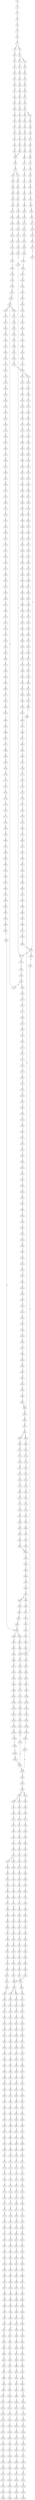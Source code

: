 strict digraph  {
	S0 -> S1 [ label = C ];
	S1 -> S2 [ label = T ];
	S2 -> S3 [ label = T ];
	S3 -> S4 [ label = C ];
	S4 -> S5 [ label = A ];
	S5 -> S6 [ label = A ];
	S6 -> S7 [ label = C ];
	S7 -> S8 [ label = C ];
	S7 -> S9 [ label = T ];
	S8 -> S10 [ label = G ];
	S9 -> S11 [ label = G ];
	S10 -> S12 [ label = G ];
	S11 -> S13 [ label = G ];
	S11 -> S14 [ label = C ];
	S12 -> S15 [ label = C ];
	S13 -> S16 [ label = C ];
	S14 -> S17 [ label = C ];
	S15 -> S18 [ label = C ];
	S16 -> S19 [ label = C ];
	S17 -> S20 [ label = C ];
	S18 -> S21 [ label = C ];
	S19 -> S22 [ label = C ];
	S20 -> S23 [ label = T ];
	S21 -> S24 [ label = A ];
	S22 -> S25 [ label = A ];
	S23 -> S26 [ label = A ];
	S24 -> S27 [ label = G ];
	S25 -> S28 [ label = G ];
	S26 -> S29 [ label = G ];
	S27 -> S30 [ label = T ];
	S28 -> S31 [ label = G ];
	S29 -> S32 [ label = G ];
	S30 -> S33 [ label = T ];
	S31 -> S34 [ label = T ];
	S32 -> S35 [ label = T ];
	S33 -> S36 [ label = G ];
	S34 -> S37 [ label = G ];
	S35 -> S38 [ label = G ];
	S36 -> S39 [ label = T ];
	S37 -> S40 [ label = C ];
	S37 -> S41 [ label = G ];
	S38 -> S42 [ label = T ];
	S39 -> S43 [ label = G ];
	S40 -> S44 [ label = G ];
	S41 -> S45 [ label = G ];
	S42 -> S46 [ label = G ];
	S43 -> S47 [ label = C ];
	S44 -> S48 [ label = C ];
	S45 -> S49 [ label = C ];
	S46 -> S50 [ label = C ];
	S47 -> S51 [ label = G ];
	S48 -> S52 [ label = G ];
	S49 -> S53 [ label = T ];
	S50 -> S54 [ label = G ];
	S51 -> S55 [ label = T ];
	S52 -> S56 [ label = T ];
	S53 -> S57 [ label = T ];
	S54 -> S58 [ label = T ];
	S55 -> S59 [ label = C ];
	S56 -> S60 [ label = C ];
	S57 -> S61 [ label = C ];
	S58 -> S62 [ label = C ];
	S59 -> S63 [ label = G ];
	S60 -> S64 [ label = G ];
	S61 -> S65 [ label = G ];
	S62 -> S66 [ label = G ];
	S63 -> S67 [ label = A ];
	S64 -> S68 [ label = T ];
	S65 -> S69 [ label = A ];
	S66 -> S67 [ label = A ];
	S67 -> S70 [ label = A ];
	S68 -> S71 [ label = G ];
	S69 -> S72 [ label = A ];
	S70 -> S73 [ label = C ];
	S71 -> S74 [ label = C ];
	S72 -> S75 [ label = C ];
	S73 -> S76 [ label = C ];
	S73 -> S77 [ label = A ];
	S74 -> S78 [ label = A ];
	S75 -> S79 [ label = A ];
	S76 -> S80 [ label = T ];
	S77 -> S81 [ label = C ];
	S78 -> S82 [ label = T ];
	S79 -> S83 [ label = C ];
	S80 -> S84 [ label = T ];
	S81 -> S85 [ label = C ];
	S82 -> S86 [ label = C ];
	S83 -> S87 [ label = G ];
	S84 -> S88 [ label = C ];
	S85 -> S89 [ label = C ];
	S86 -> S90 [ label = C ];
	S87 -> S91 [ label = C ];
	S88 -> S92 [ label = G ];
	S89 -> S93 [ label = G ];
	S90 -> S94 [ label = G ];
	S91 -> S95 [ label = G ];
	S92 -> S96 [ label = T ];
	S93 -> S97 [ label = T ];
	S94 -> S98 [ label = C ];
	S95 -> S99 [ label = C ];
	S96 -> S100 [ label = A ];
	S97 -> S101 [ label = A ];
	S98 -> S102 [ label = A ];
	S99 -> S103 [ label = A ];
	S100 -> S104 [ label = C ];
	S101 -> S105 [ label = C ];
	S102 -> S106 [ label = C ];
	S103 -> S107 [ label = C ];
	S104 -> S108 [ label = T ];
	S105 -> S109 [ label = G ];
	S106 -> S110 [ label = G ];
	S107 -> S111 [ label = G ];
	S108 -> S112 [ label = T ];
	S109 -> S113 [ label = T ];
	S110 -> S114 [ label = T ];
	S111 -> S115 [ label = T ];
	S112 -> S116 [ label = C ];
	S113 -> S117 [ label = C ];
	S114 -> S118 [ label = C ];
	S115 -> S119 [ label = C ];
	S116 -> S120 [ label = A ];
	S117 -> S121 [ label = C ];
	S118 -> S122 [ label = G ];
	S119 -> S123 [ label = C ];
	S120 -> S124 [ label = A ];
	S121 -> S125 [ label = A ];
	S122 -> S126 [ label = A ];
	S123 -> S127 [ label = A ];
	S124 -> S128 [ label = G ];
	S125 -> S129 [ label = G ];
	S126 -> S130 [ label = G ];
	S127 -> S131 [ label = G ];
	S128 -> S132 [ label = C ];
	S129 -> S133 [ label = C ];
	S130 -> S134 [ label = C ];
	S131 -> S135 [ label = C ];
	S132 -> S136 [ label = G ];
	S133 -> S137 [ label = G ];
	S134 -> S138 [ label = G ];
	S135 -> S139 [ label = T ];
	S135 -> S137 [ label = G ];
	S136 -> S140 [ label = A ];
	S137 -> S141 [ label = A ];
	S138 -> S142 [ label = A ];
	S139 -> S143 [ label = T ];
	S140 -> S144 [ label = G ];
	S141 -> S145 [ label = G ];
	S142 -> S146 [ label = G ];
	S143 -> S147 [ label = C ];
	S144 -> S148 [ label = T ];
	S145 -> S149 [ label = T ];
	S146 -> S150 [ label = T ];
	S147 -> S151 [ label = A ];
	S148 -> S152 [ label = C ];
	S149 -> S153 [ label = C ];
	S150 -> S154 [ label = C ];
	S151 -> S155 [ label = C ];
	S152 -> S156 [ label = C ];
	S153 -> S157 [ label = C ];
	S153 -> S158 [ label = T ];
	S154 -> S159 [ label = G ];
	S155 -> S160 [ label = G ];
	S156 -> S161 [ label = C ];
	S157 -> S161 [ label = C ];
	S158 -> S162 [ label = C ];
	S159 -> S163 [ label = A ];
	S160 -> S164 [ label = C ];
	S161 -> S165 [ label = T ];
	S161 -> S166 [ label = G ];
	S162 -> S167 [ label = G ];
	S163 -> S168 [ label = A ];
	S164 -> S169 [ label = C ];
	S165 -> S170 [ label = C ];
	S166 -> S171 [ label = C ];
	S167 -> S172 [ label = T ];
	S168 -> S173 [ label = C ];
	S169 -> S174 [ label = C ];
	S170 -> S175 [ label = C ];
	S171 -> S176 [ label = C ];
	S172 -> S177 [ label = C ];
	S173 -> S178 [ label = C ];
	S174 -> S179 [ label = T ];
	S175 -> S180 [ label = G ];
	S176 -> S181 [ label = T ];
	S177 -> S182 [ label = T ];
	S178 -> S183 [ label = T ];
	S179 -> S184 [ label = T ];
	S180 -> S185 [ label = G ];
	S181 -> S186 [ label = G ];
	S182 -> S187 [ label = G ];
	S183 -> S188 [ label = G ];
	S184 -> S189 [ label = C ];
	S185 -> S190 [ label = T ];
	S186 -> S191 [ label = T ];
	S187 -> S192 [ label = T ];
	S188 -> S193 [ label = T ];
	S189 -> S194 [ label = A ];
	S190 -> S195 [ label = C ];
	S191 -> S196 [ label = C ];
	S192 -> S197 [ label = T ];
	S193 -> S198 [ label = C ];
	S194 -> S199 [ label = T ];
	S195 -> S200 [ label = T ];
	S196 -> S201 [ label = G ];
	S197 -> S202 [ label = C ];
	S198 -> S203 [ label = G ];
	S199 -> S204 [ label = C ];
	S200 -> S205 [ label = G ];
	S201 -> S206 [ label = C ];
	S202 -> S207 [ label = C ];
	S203 -> S208 [ label = C ];
	S204 -> S209 [ label = C ];
	S205 -> S210 [ label = G ];
	S206 -> S211 [ label = G ];
	S207 -> S212 [ label = G ];
	S208 -> S213 [ label = G ];
	S209 -> S214 [ label = A ];
	S210 -> S215 [ label = A ];
	S211 -> S216 [ label = C ];
	S212 -> S217 [ label = T ];
	S213 -> S216 [ label = C ];
	S214 -> S218 [ label = G ];
	S215 -> S219 [ label = G ];
	S216 -> S220 [ label = G ];
	S216 -> S221 [ label = A ];
	S217 -> S222 [ label = G ];
	S218 -> S223 [ label = A ];
	S219 -> S224 [ label = G ];
	S220 -> S225 [ label = A ];
	S221 -> S226 [ label = A ];
	S222 -> S227 [ label = G ];
	S223 -> S228 [ label = A ];
	S224 -> S229 [ label = G ];
	S225 -> S230 [ label = G ];
	S226 -> S231 [ label = C ];
	S227 -> S232 [ label = C ];
	S228 -> S233 [ label = C ];
	S229 -> S234 [ label = T ];
	S230 -> S235 [ label = C ];
	S231 -> S236 [ label = C ];
	S232 -> S237 [ label = C ];
	S233 -> S238 [ label = C ];
	S234 -> S239 [ label = G ];
	S235 -> S240 [ label = A ];
	S236 -> S241 [ label = C ];
	S237 -> S242 [ label = C ];
	S238 -> S243 [ label = A ];
	S238 -> S244 [ label = G ];
	S239 -> S245 [ label = T ];
	S240 -> S246 [ label = G ];
	S241 -> S247 [ label = G ];
	S242 -> S248 [ label = G ];
	S243 -> S249 [ label = G ];
	S243 -> S250 [ label = C ];
	S244 -> S251 [ label = G ];
	S245 -> S252 [ label = T ];
	S246 -> S253 [ label = T ];
	S247 -> S254 [ label = T ];
	S248 -> S255 [ label = T ];
	S249 -> S256 [ label = A ];
	S250 -> S257 [ label = C ];
	S251 -> S258 [ label = A ];
	S252 -> S259 [ label = C ];
	S253 -> S260 [ label = G ];
	S254 -> S261 [ label = A ];
	S255 -> S262 [ label = C ];
	S256 -> S263 [ label = C ];
	S257 -> S264 [ label = A ];
	S258 -> S265 [ label = C ];
	S259 -> S266 [ label = C ];
	S260 -> S267 [ label = C ];
	S261 -> S268 [ label = C ];
	S262 -> S269 [ label = C ];
	S263 -> S270 [ label = T ];
	S264 -> S271 [ label = C ];
	S265 -> S272 [ label = G ];
	S266 -> S273 [ label = A ];
	S267 -> S274 [ label = A ];
	S268 -> S275 [ label = A ];
	S269 -> S276 [ label = A ];
	S270 -> S277 [ label = C ];
	S271 -> S278 [ label = C ];
	S272 -> S279 [ label = C ];
	S273 -> S280 [ label = G ];
	S274 -> S281 [ label = A ];
	S275 -> S282 [ label = G ];
	S276 -> S283 [ label = G ];
	S277 -> S284 [ label = C ];
	S278 -> S285 [ label = C ];
	S279 -> S286 [ label = C ];
	S280 -> S287 [ label = C ];
	S281 -> S288 [ label = C ];
	S282 -> S289 [ label = C ];
	S283 -> S290 [ label = T ];
	S284 -> S291 [ label = C ];
	S285 -> S292 [ label = C ];
	S286 -> S293 [ label = C ];
	S287 -> S294 [ label = A ];
	S288 -> S295 [ label = A ];
	S289 -> S296 [ label = A ];
	S290 -> S297 [ label = A ];
	S291 -> S298 [ label = A ];
	S292 -> S299 [ label = T ];
	S293 -> S300 [ label = A ];
	S294 -> S301 [ label = G ];
	S295 -> S302 [ label = G ];
	S296 -> S303 [ label = G ];
	S297 -> S304 [ label = G ];
	S298 -> S305 [ label = T ];
	S299 -> S306 [ label = T ];
	S300 -> S307 [ label = T ];
	S301 -> S308 [ label = A ];
	S302 -> S309 [ label = C ];
	S303 -> S310 [ label = G ];
	S304 -> S311 [ label = C ];
	S305 -> S312 [ label = C ];
	S306 -> S313 [ label = C ];
	S307 -> S314 [ label = C ];
	S308 -> S315 [ label = T ];
	S309 -> S316 [ label = T ];
	S310 -> S317 [ label = T ];
	S311 -> S318 [ label = T ];
	S312 -> S319 [ label = T ];
	S313 -> S320 [ label = C ];
	S313 -> S321 [ label = G ];
	S314 -> S322 [ label = G ];
	S315 -> S323 [ label = A ];
	S316 -> S324 [ label = A ];
	S317 -> S325 [ label = G ];
	S318 -> S326 [ label = C ];
	S319 -> S327 [ label = G ];
	S320 -> S328 [ label = T ];
	S321 -> S329 [ label = A ];
	S322 -> S330 [ label = T ];
	S323 -> S331 [ label = A ];
	S324 -> S332 [ label = C ];
	S325 -> S333 [ label = C ];
	S326 -> S334 [ label = C ];
	S327 -> S335 [ label = C ];
	S328 -> S336 [ label = G ];
	S329 -> S337 [ label = T ];
	S330 -> S338 [ label = C ];
	S331 -> S339 [ label = A ];
	S332 -> S340 [ label = G ];
	S333 -> S341 [ label = A ];
	S334 -> S342 [ label = A ];
	S335 -> S343 [ label = C ];
	S336 -> S344 [ label = T ];
	S337 -> S345 [ label = C ];
	S338 -> S346 [ label = C ];
	S339 -> S347 [ label = A ];
	S340 -> S348 [ label = A ];
	S341 -> S349 [ label = C ];
	S342 -> S350 [ label = C ];
	S343 -> S351 [ label = A ];
	S344 -> S352 [ label = C ];
	S345 -> S353 [ label = G ];
	S346 -> S354 [ label = T ];
	S347 -> S355 [ label = A ];
	S348 -> S356 [ label = G ];
	S349 -> S357 [ label = G ];
	S350 -> S358 [ label = C ];
	S351 -> S359 [ label = G ];
	S352 -> S360 [ label = C ];
	S353 -> S361 [ label = T ];
	S354 -> S362 [ label = C ];
	S355 -> S363 [ label = C ];
	S356 -> S364 [ label = A ];
	S357 -> S365 [ label = C ];
	S358 -> S366 [ label = G ];
	S359 -> S367 [ label = T ];
	S360 -> S368 [ label = T ];
	S361 -> S369 [ label = T ];
	S362 -> S370 [ label = T ];
	S363 -> S371 [ label = T ];
	S364 -> S372 [ label = A ];
	S365 -> S373 [ label = G ];
	S366 -> S374 [ label = G ];
	S367 -> S375 [ label = C ];
	S368 -> S376 [ label = T ];
	S369 -> S377 [ label = T ];
	S370 -> S378 [ label = T ];
	S371 -> S379 [ label = T ];
	S372 -> S380 [ label = C ];
	S373 -> S381 [ label = G ];
	S374 -> S382 [ label = A ];
	S375 -> S383 [ label = G ];
	S376 -> S384 [ label = G ];
	S377 -> S385 [ label = G ];
	S378 -> S386 [ label = C ];
	S379 -> S387 [ label = T ];
	S380 -> S388 [ label = T ];
	S381 -> S389 [ label = T ];
	S382 -> S390 [ label = C ];
	S383 -> S391 [ label = T ];
	S384 -> S392 [ label = T ];
	S385 -> S393 [ label = T ];
	S386 -> S394 [ label = T ];
	S387 -> S395 [ label = G ];
	S388 -> S396 [ label = G ];
	S389 -> S397 [ label = G ];
	S390 -> S398 [ label = G ];
	S391 -> S399 [ label = A ];
	S392 -> S400 [ label = A ];
	S393 -> S401 [ label = A ];
	S394 -> S402 [ label = C ];
	S395 -> S403 [ label = C ];
	S396 -> S404 [ label = G ];
	S397 -> S405 [ label = C ];
	S398 -> S406 [ label = T ];
	S399 -> S407 [ label = A ];
	S400 -> S408 [ label = G ];
	S401 -> S409 [ label = G ];
	S402 -> S410 [ label = G ];
	S403 -> S411 [ label = C ];
	S404 -> S412 [ label = C ];
	S405 -> S413 [ label = C ];
	S406 -> S414 [ label = C ];
	S407 -> S415 [ label = G ];
	S408 -> S416 [ label = G ];
	S409 -> S417 [ label = G ];
	S410 -> S418 [ label = G ];
	S411 -> S419 [ label = G ];
	S412 -> S420 [ label = G ];
	S413 -> S421 [ label = G ];
	S414 -> S422 [ label = G ];
	S415 -> S423 [ label = A ];
	S416 -> S424 [ label = A ];
	S417 -> S425 [ label = A ];
	S418 -> S426 [ label = A ];
	S419 -> S427 [ label = T ];
	S420 -> S428 [ label = C ];
	S421 -> S429 [ label = C ];
	S422 -> S430 [ label = T ];
	S423 -> S431 [ label = C ];
	S424 -> S432 [ label = G ];
	S425 -> S433 [ label = A ];
	S426 -> S434 [ label = G ];
	S427 -> S435 [ label = A ];
	S428 -> S436 [ label = A ];
	S429 -> S437 [ label = A ];
	S430 -> S438 [ label = G ];
	S431 -> S439 [ label = G ];
	S432 -> S440 [ label = A ];
	S433 -> S441 [ label = A ];
	S434 -> S442 [ label = A ];
	S435 -> S443 [ label = G ];
	S436 -> S444 [ label = G ];
	S437 -> S445 [ label = A ];
	S438 -> S446 [ label = A ];
	S439 -> S447 [ label = G ];
	S440 -> S448 [ label = G ];
	S441 -> S449 [ label = G ];
	S442 -> S450 [ label = G ];
	S443 -> S451 [ label = C ];
	S444 -> S452 [ label = C ];
	S445 -> S453 [ label = C ];
	S446 -> S454 [ label = C ];
	S447 -> S455 [ label = C ];
	S448 -> S456 [ label = G ];
	S449 -> S457 [ label = G ];
	S450 -> S458 [ label = G ];
	S451 -> S459 [ label = C ];
	S452 -> S460 [ label = G ];
	S453 -> S461 [ label = C ];
	S454 -> S462 [ label = C ];
	S455 -> S463 [ label = T ];
	S456 -> S464 [ label = T ];
	S457 -> S465 [ label = T ];
	S458 -> S466 [ label = T ];
	S459 -> S467 [ label = G ];
	S460 -> S468 [ label = G ];
	S461 -> S469 [ label = A ];
	S462 -> S470 [ label = G ];
	S463 -> S471 [ label = C ];
	S464 -> S472 [ label = C ];
	S465 -> S473 [ label = C ];
	S466 -> S474 [ label = C ];
	S467 -> S475 [ label = G ];
	S468 -> S476 [ label = G ];
	S469 -> S477 [ label = G ];
	S470 -> S478 [ label = G ];
	S471 -> S479 [ label = T ];
	S472 -> S480 [ label = C ];
	S473 -> S481 [ label = C ];
	S474 -> S480 [ label = C ];
	S475 -> S482 [ label = T ];
	S476 -> S483 [ label = T ];
	S477 -> S484 [ label = T ];
	S478 -> S485 [ label = T ];
	S479 -> S486 [ label = C ];
	S480 -> S487 [ label = C ];
	S481 -> S488 [ label = C ];
	S482 -> S489 [ label = G ];
	S483 -> S490 [ label = G ];
	S484 -> S491 [ label = C ];
	S485 -> S492 [ label = C ];
	S486 -> S493 [ label = G ];
	S487 -> S494 [ label = A ];
	S487 -> S495 [ label = G ];
	S488 -> S496 [ label = G ];
	S489 -> S497 [ label = A ];
	S490 -> S498 [ label = C ];
	S491 -> S499 [ label = G ];
	S492 -> S500 [ label = G ];
	S493 -> S501 [ label = A ];
	S494 -> S502 [ label = G ];
	S495 -> S503 [ label = G ];
	S496 -> S504 [ label = A ];
	S497 -> S505 [ label = C ];
	S498 -> S506 [ label = C ];
	S499 -> S507 [ label = C ];
	S500 -> S508 [ label = C ];
	S501 -> S509 [ label = A ];
	S502 -> S510 [ label = A ];
	S503 -> S511 [ label = A ];
	S504 -> S512 [ label = A ];
	S505 -> S513 [ label = G ];
	S506 -> S514 [ label = G ];
	S507 -> S515 [ label = G ];
	S508 -> S516 [ label = G ];
	S509 -> S517 [ label = G ];
	S510 -> S518 [ label = G ];
	S511 -> S519 [ label = G ];
	S512 -> S520 [ label = G ];
	S513 -> S521 [ label = T ];
	S514 -> S522 [ label = C ];
	S515 -> S523 [ label = C ];
	S516 -> S524 [ label = T ];
	S517 -> S525 [ label = T ];
	S518 -> S526 [ label = C ];
	S519 -> S527 [ label = G ];
	S520 -> S528 [ label = T ];
	S521 -> S529 [ label = G ];
	S522 -> S530 [ label = C ];
	S523 -> S531 [ label = A ];
	S524 -> S532 [ label = A ];
	S525 -> S533 [ label = C ];
	S526 -> S534 [ label = C ];
	S527 -> S535 [ label = C ];
	S528 -> S536 [ label = C ];
	S529 -> S537 [ label = G ];
	S530 -> S538 [ label = G ];
	S531 -> S539 [ label = G ];
	S532 -> S540 [ label = G ];
	S533 -> S541 [ label = G ];
	S534 -> S542 [ label = A ];
	S535 -> S543 [ label = G ];
	S536 -> S544 [ label = G ];
	S537 -> S545 [ label = G ];
	S538 -> S546 [ label = G ];
	S539 -> S547 [ label = C ];
	S540 -> S548 [ label = C ];
	S541 -> S549 [ label = C ];
	S542 -> S550 [ label = C ];
	S543 -> S551 [ label = T ];
	S544 -> S552 [ label = A ];
	S545 -> S553 [ label = T ];
	S546 -> S554 [ label = T ];
	S547 -> S555 [ label = C ];
	S548 -> S556 [ label = C ];
	S549 -> S557 [ label = G ];
	S550 -> S558 [ label = G ];
	S551 -> S559 [ label = G ];
	S552 -> S560 [ label = G ];
	S553 -> S561 [ label = A ];
	S554 -> S562 [ label = G ];
	S555 -> S563 [ label = G ];
	S556 -> S564 [ label = G ];
	S557 -> S565 [ label = G ];
	S558 -> S566 [ label = G ];
	S559 -> S567 [ label = G ];
	S560 -> S568 [ label = G ];
	S561 -> S569 [ label = C ];
	S562 -> S570 [ label = G ];
	S563 -> S571 [ label = G ];
	S564 -> S572 [ label = C ];
	S565 -> S573 [ label = C ];
	S566 -> S574 [ label = T ];
	S567 -> S575 [ label = T ];
	S568 -> S576 [ label = T ];
	S569 -> S577 [ label = T ];
	S570 -> S578 [ label = T ];
	S571 -> S579 [ label = T ];
	S572 -> S580 [ label = T ];
	S573 -> S581 [ label = T ];
	S574 -> S582 [ label = T ];
	S575 -> S583 [ label = A ];
	S576 -> S584 [ label = A ];
	S577 -> S585 [ label = A ];
	S578 -> S586 [ label = G ];
	S579 -> S587 [ label = G ];
	S580 -> S588 [ label = G ];
	S581 -> S589 [ label = A ];
	S582 -> S590 [ label = A ];
	S583 -> S591 [ label = T ];
	S584 -> S592 [ label = T ];
	S585 -> S593 [ label = T ];
	S586 -> S594 [ label = G ];
	S587 -> S595 [ label = G ];
	S588 -> S596 [ label = G ];
	S589 -> S597 [ label = T ];
	S590 -> S598 [ label = C ];
	S591 -> S599 [ label = G ];
	S592 -> S600 [ label = A ];
	S593 -> S601 [ label = T ];
	S594 -> S602 [ label = A ];
	S595 -> S603 [ label = A ];
	S596 -> S604 [ label = A ];
	S597 -> S605 [ label = A ];
	S598 -> S606 [ label = T ];
	S599 -> S607 [ label = A ];
	S600 -> S608 [ label = A ];
	S601 -> S609 [ label = G ];
	S602 -> S610 [ label = A ];
	S603 -> S611 [ label = A ];
	S604 -> S612 [ label = A ];
	S605 -> S613 [ label = G ];
	S606 -> S614 [ label = G ];
	S607 -> S615 [ label = G ];
	S608 -> S616 [ label = G ];
	S609 -> S617 [ label = G ];
	S610 -> S618 [ label = C ];
	S611 -> S619 [ label = G ];
	S612 -> S620 [ label = G ];
	S613 -> S621 [ label = T ];
	S614 -> S622 [ label = C ];
	S615 -> S623 [ label = C ];
	S616 -> S624 [ label = T ];
	S617 -> S625 [ label = A ];
	S618 -> S626 [ label = C ];
	S619 -> S627 [ label = A ];
	S620 -> S628 [ label = A ];
	S621 -> S629 [ label = A ];
	S622 -> S630 [ label = A ];
	S623 -> S631 [ label = G ];
	S624 -> S632 [ label = C ];
	S625 -> S633 [ label = A ];
	S626 -> S634 [ label = T ];
	S627 -> S635 [ label = A ];
	S628 -> S636 [ label = A ];
	S629 -> S637 [ label = G ];
	S630 -> S638 [ label = G ];
	S631 -> S639 [ label = G ];
	S632 -> S640 [ label = G ];
	S633 -> S641 [ label = C ];
	S634 -> S642 [ label = C ];
	S635 -> S643 [ label = C ];
	S636 -> S644 [ label = C ];
	S637 -> S645 [ label = C ];
	S638 -> S646 [ label = A ];
	S639 -> S647 [ label = T ];
	S640 -> S648 [ label = T ];
	S641 -> S649 [ label = G ];
	S642 -> S650 [ label = G ];
	S643 -> S651 [ label = G ];
	S644 -> S651 [ label = G ];
	S645 -> S652 [ label = C ];
	S646 -> S653 [ label = C ];
	S647 -> S654 [ label = C ];
	S648 -> S655 [ label = G ];
	S649 -> S656 [ label = G ];
	S650 -> S657 [ label = G ];
	S651 -> S658 [ label = G ];
	S652 -> S659 [ label = G ];
	S653 -> S660 [ label = G ];
	S654 -> S661 [ label = G ];
	S655 -> S662 [ label = G ];
	S656 -> S663 [ label = T ];
	S657 -> S664 [ label = C ];
	S658 -> S665 [ label = C ];
	S659 -> S666 [ label = A ];
	S660 -> S667 [ label = G ];
	S661 -> S668 [ label = C ];
	S662 -> S669 [ label = T ];
	S663 -> S670 [ label = A ];
	S664 -> S671 [ label = A ];
	S665 -> S672 [ label = A ];
	S666 -> S673 [ label = A ];
	S667 -> S674 [ label = A ];
	S668 -> S675 [ label = A ];
	S669 -> S676 [ label = A ];
	S670 -> S677 [ label = C ];
	S671 -> S678 [ label = C ];
	S672 -> S679 [ label = C ];
	S673 -> S680 [ label = A ];
	S674 -> S681 [ label = C ];
	S675 -> S682 [ label = C ];
	S676 -> S683 [ label = C ];
	S677 -> S684 [ label = G ];
	S678 -> S685 [ label = G ];
	S679 -> S686 [ label = C ];
	S679 -> S687 [ label = T ];
	S680 -> S688 [ label = C ];
	S681 -> S689 [ label = A ];
	S682 -> S690 [ label = G ];
	S683 -> S691 [ label = C ];
	S684 -> S692 [ label = A ];
	S685 -> S693 [ label = C ];
	S686 -> S694 [ label = G ];
	S687 -> S695 [ label = G ];
	S688 -> S696 [ label = C ];
	S689 -> S697 [ label = C ];
	S690 -> S698 [ label = C ];
	S691 -> S699 [ label = G ];
	S692 -> S700 [ label = A ];
	S693 -> S701 [ label = G ];
	S694 -> S702 [ label = G ];
	S695 -> S703 [ label = G ];
	S696 -> S704 [ label = C ];
	S697 -> S705 [ label = A ];
	S698 -> S706 [ label = G ];
	S699 -> S707 [ label = G ];
	S700 -> S708 [ label = G ];
	S701 -> S709 [ label = C ];
	S702 -> S710 [ label = G ];
	S703 -> S711 [ label = G ];
	S704 -> S712 [ label = C ];
	S705 -> S713 [ label = C ];
	S706 -> S714 [ label = C ];
	S707 -> S715 [ label = T ];
	S708 -> S716 [ label = A ];
	S709 -> S717 [ label = G ];
	S710 -> S718 [ label = A ];
	S711 -> S719 [ label = A ];
	S712 -> S720 [ label = G ];
	S713 -> S721 [ label = C ];
	S714 -> S722 [ label = G ];
	S715 -> S723 [ label = G ];
	S716 -> S724 [ label = A ];
	S717 -> S725 [ label = C ];
	S718 -> S726 [ label = A ];
	S719 -> S727 [ label = A ];
	S720 -> S728 [ label = A ];
	S721 -> S729 [ label = T ];
	S722 -> S730 [ label = G ];
	S723 -> S731 [ label = G ];
	S724 -> S732 [ label = G ];
	S725 -> S733 [ label = G ];
	S726 -> S734 [ label = T ];
	S727 -> S735 [ label = C ];
	S728 -> S736 [ label = C ];
	S729 -> S737 [ label = C ];
	S730 -> S738 [ label = C ];
	S731 -> S739 [ label = T ];
	S732 -> S740 [ label = T ];
	S733 -> S741 [ label = T ];
	S734 -> S742 [ label = T ];
	S735 -> S743 [ label = T ];
	S736 -> S744 [ label = T ];
	S737 -> S745 [ label = T ];
	S738 -> S746 [ label = T ];
	S739 -> S747 [ label = T ];
	S740 -> S748 [ label = G ];
	S741 -> S749 [ label = C ];
	S742 -> S750 [ label = G ];
	S743 -> S751 [ label = G ];
	S744 -> S752 [ label = A ];
	S745 -> S753 [ label = A ];
	S746 -> S754 [ label = G ];
	S747 -> S755 [ label = A ];
	S748 -> S756 [ label = T ];
	S749 -> S757 [ label = G ];
	S750 -> S758 [ label = A ];
	S751 -> S759 [ label = G ];
	S752 -> S760 [ label = G ];
	S753 -> S761 [ label = G ];
	S754 -> S762 [ label = G ];
	S755 -> S763 [ label = G ];
	S756 -> S764 [ label = C ];
	S757 -> S765 [ label = A ];
	S758 -> S766 [ label = A ];
	S759 -> S767 [ label = A ];
	S760 -> S768 [ label = A ];
	S761 -> S769 [ label = A ];
	S762 -> S770 [ label = A ];
	S763 -> S771 [ label = A ];
	S764 -> S772 [ label = C ];
	S765 -> S773 [ label = C ];
	S766 -> S774 [ label = C ];
	S767 -> S775 [ label = C ];
	S768 -> S776 [ label = A ];
	S769 -> S777 [ label = A ];
	S770 -> S778 [ label = A ];
	S771 -> S779 [ label = A ];
	S772 -> S780 [ label = T ];
	S773 -> S781 [ label = G ];
	S774 -> S782 [ label = C ];
	S775 -> S783 [ label = C ];
	S776 -> S784 [ label = T ];
	S777 -> S785 [ label = C ];
	S778 -> S786 [ label = T ];
	S779 -> S787 [ label = G ];
	S780 -> S788 [ label = G ];
	S781 -> S789 [ label = C ];
	S782 -> S790 [ label = C ];
	S783 -> S791 [ label = C ];
	S784 -> S792 [ label = C ];
	S785 -> S793 [ label = G ];
	S786 -> S794 [ label = G ];
	S787 -> S795 [ label = G ];
	S788 -> S796 [ label = G ];
	S789 -> S797 [ label = G ];
	S790 -> S798 [ label = G ];
	S791 -> S799 [ label = G ];
	S792 -> S800 [ label = G ];
	S793 -> S801 [ label = A ];
	S794 -> S802 [ label = G ];
	S795 -> S803 [ label = G ];
	S796 -> S804 [ label = C ];
	S797 -> S805 [ label = C ];
	S798 -> S806 [ label = T ];
	S799 -> S807 [ label = T ];
	S800 -> S808 [ label = G ];
	S801 -> S809 [ label = G ];
	S802 -> S810 [ label = G ];
	S803 -> S811 [ label = G ];
	S804 -> S812 [ label = C ];
	S805 -> S813 [ label = C ];
	S806 -> S814 [ label = C ];
	S807 -> S815 [ label = C ];
	S808 -> S816 [ label = G ];
	S809 -> S817 [ label = G ];
	S810 -> S818 [ label = G ];
	S811 -> S819 [ label = G ];
	S812 -> S820 [ label = T ];
	S813 -> S821 [ label = T ];
	S814 -> S822 [ label = T ];
	S815 -> S823 [ label = T ];
	S816 -> S824 [ label = T ];
	S817 -> S825 [ label = T ];
	S818 -> S826 [ label = T ];
	S819 -> S827 [ label = T ];
	S820 -> S828 [ label = G ];
	S821 -> S829 [ label = C ];
	S822 -> S830 [ label = C ];
	S823 -> S831 [ label = C ];
	S824 -> S832 [ label = A ];
	S825 -> S833 [ label = G ];
	S826 -> S834 [ label = C ];
	S827 -> S835 [ label = C ];
	S828 -> S836 [ label = G ];
	S829 -> S837 [ label = G ];
	S830 -> S838 [ label = G ];
	S831 -> S838 [ label = G ];
	S832 -> S839 [ label = T ];
	S833 -> S840 [ label = T ];
	S834 -> S841 [ label = C ];
	S835 -> S842 [ label = C ];
	S836 -> S843 [ label = G ];
	S837 -> S844 [ label = G ];
	S838 -> S845 [ label = G ];
	S839 -> S846 [ label = C ];
	S840 -> S847 [ label = C ];
	S841 -> S848 [ label = G ];
	S842 -> S849 [ label = G ];
	S843 -> S850 [ label = T ];
	S844 -> S851 [ label = G ];
	S845 -> S852 [ label = C ];
	S846 -> S853 [ label = C ];
	S847 -> S854 [ label = C ];
	S848 -> S855 [ label = C ];
	S849 -> S856 [ label = T ];
	S850 -> S857 [ label = C ];
	S851 -> S858 [ label = C ];
	S852 -> S859 [ label = A ];
	S853 -> S860 [ label = C ];
	S854 -> S861 [ label = C ];
	S855 -> S862 [ label = C ];
	S856 -> S863 [ label = C ];
	S857 -> S864 [ label = C ];
	S858 -> S865 [ label = T ];
	S859 -> S866 [ label = C ];
	S860 -> S867 [ label = G ];
	S861 -> S868 [ label = T ];
	S862 -> S869 [ label = G ];
	S863 -> S870 [ label = G ];
	S864 -> S871 [ label = C ];
	S865 -> S872 [ label = C ];
	S866 -> S873 [ label = C ];
	S867 -> S874 [ label = A ];
	S868 -> S875 [ label = G ];
	S869 -> S876 [ label = G ];
	S870 -> S877 [ label = G ];
	S871 -> S878 [ label = G ];
	S872 -> S879 [ label = A ];
	S873 -> S880 [ label = G ];
	S874 -> S881 [ label = A ];
	S875 -> S882 [ label = T ];
	S876 -> S883 [ label = A ];
	S877 -> S884 [ label = A ];
	S878 -> S885 [ label = A ];
	S879 -> S886 [ label = C ];
	S880 -> S887 [ label = A ];
	S881 -> S888 [ label = A ];
	S882 -> S889 [ label = C ];
	S883 -> S890 [ label = A ];
	S884 -> S891 [ label = A ];
	S885 -> S892 [ label = G ];
	S886 -> S893 [ label = G ];
	S887 -> S894 [ label = G ];
	S887 -> S895 [ label = A ];
	S888 -> S896 [ label = G ];
	S889 -> S897 [ label = C ];
	S890 -> S898 [ label = C ];
	S891 -> S899 [ label = C ];
	S892 -> S900 [ label = T ];
	S893 -> S901 [ label = T ];
	S894 -> S902 [ label = T ];
	S895 -> S903 [ label = T ];
	S896 -> S904 [ label = T ];
	S897 -> S905 [ label = T ];
	S898 -> S906 [ label = T ];
	S899 -> S907 [ label = T ];
	S900 -> S908 [ label = C ];
	S901 -> S909 [ label = C ];
	S902 -> S910 [ label = C ];
	S903 -> S911 [ label = G ];
	S904 -> S912 [ label = G ];
	S905 -> S913 [ label = A ];
	S906 -> S914 [ label = G ];
	S907 -> S915 [ label = A ];
	S908 -> S916 [ label = C ];
	S909 -> S917 [ label = C ];
	S910 -> S918 [ label = C ];
	S911 -> S919 [ label = T ];
	S912 -> S920 [ label = T ];
	S913 -> S921 [ label = C ];
	S914 -> S922 [ label = C ];
	S915 -> S923 [ label = C ];
	S916 -> S924 [ label = A ];
	S917 -> S925 [ label = A ];
	S918 -> S926 [ label = A ];
	S919 -> S927 [ label = A ];
	S920 -> S928 [ label = C ];
	S921 -> S929 [ label = T ];
	S922 -> S930 [ label = A ];
	S923 -> S931 [ label = A ];
	S924 -> S932 [ label = G ];
	S925 -> S933 [ label = G ];
	S926 -> S932 [ label = G ];
	S927 -> S934 [ label = G ];
	S928 -> S935 [ label = G ];
	S929 -> S936 [ label = A ];
	S930 -> S937 [ label = A ];
	S931 -> S938 [ label = A ];
	S932 -> S939 [ label = T ];
	S932 -> S940 [ label = C ];
	S933 -> S135 [ label = C ];
	S934 -> S941 [ label = T ];
	S935 -> S942 [ label = T ];
	S936 -> S943 [ label = C ];
	S937 -> S944 [ label = C ];
	S938 -> S945 [ label = C ];
	S939 -> S946 [ label = A ];
	S940 -> S947 [ label = T ];
	S941 -> S948 [ label = T ];
	S942 -> S949 [ label = C ];
	S943 -> S950 [ label = C ];
	S944 -> S951 [ label = C ];
	S945 -> S952 [ label = G ];
	S946 -> S953 [ label = G ];
	S947 -> S954 [ label = T ];
	S948 -> S955 [ label = T ];
	S949 -> S956 [ label = G ];
	S950 -> S957 [ label = A ];
	S951 -> S958 [ label = A ];
	S952 -> S959 [ label = A ];
	S953 -> S960 [ label = G ];
	S954 -> S147 [ label = C ];
	S955 -> S961 [ label = C ];
	S956 -> S962 [ label = G ];
	S957 -> S963 [ label = G ];
	S958 -> S964 [ label = G ];
	S959 -> S965 [ label = A ];
	S960 -> S966 [ label = G ];
	S961 -> S967 [ label = A ];
	S962 -> S968 [ label = A ];
	S963 -> S969 [ label = G ];
	S964 -> S970 [ label = A ];
	S965 -> S971 [ label = A ];
	S966 -> S972 [ label = T ];
	S967 -> S973 [ label = C ];
	S968 -> S974 [ label = A ];
	S969 -> S975 [ label = A ];
	S970 -> S976 [ label = A ];
	S971 -> S977 [ label = A ];
	S972 -> S978 [ label = C ];
	S973 -> S979 [ label = T ];
	S974 -> S980 [ label = C ];
	S975 -> S981 [ label = G ];
	S976 -> S982 [ label = C ];
	S977 -> S983 [ label = C ];
	S978 -> S984 [ label = A ];
	S979 -> S985 [ label = C ];
	S980 -> S986 [ label = A ];
	S981 -> S987 [ label = A ];
	S982 -> S988 [ label = A ];
	S983 -> S989 [ label = A ];
	S984 -> S990 [ label = C ];
	S985 -> S991 [ label = C ];
	S986 -> S992 [ label = G ];
	S987 -> S993 [ label = G ];
	S988 -> S994 [ label = G ];
	S989 -> S995 [ label = G ];
	S990 -> S996 [ label = T ];
	S991 -> S997 [ label = T ];
	S992 -> S998 [ label = G ];
	S993 -> S999 [ label = T ];
	S994 -> S1000 [ label = C ];
	S995 -> S1001 [ label = A ];
	S996 -> S1002 [ label = C ];
	S997 -> S1003 [ label = T ];
	S998 -> S1004 [ label = A ];
	S999 -> S1005 [ label = C ];
	S1000 -> S1006 [ label = C ];
	S1001 -> S1007 [ label = A ];
	S1002 -> S1008 [ label = G ];
	S1003 -> S1009 [ label = T ];
	S1004 -> S1010 [ label = A ];
	S1005 -> S1011 [ label = A ];
	S1006 -> S1012 [ label = G ];
	S1007 -> S1013 [ label = G ];
	S1008 -> S1014 [ label = C ];
	S1009 -> S1015 [ label = C ];
	S1010 -> S1016 [ label = T ];
	S1011 -> S1017 [ label = G ];
	S1012 -> S1018 [ label = T ];
	S1013 -> S1019 [ label = G ];
	S1014 -> S1020 [ label = T ];
	S1015 -> S1021 [ label = A ];
	S1016 -> S1022 [ label = A ];
	S1017 -> S1023 [ label = G ];
	S1018 -> S1024 [ label = C ];
	S1019 -> S1025 [ label = G ];
	S1020 -> S1026 [ label = T ];
	S1021 -> S1027 [ label = T ];
	S1022 -> S1028 [ label = G ];
	S1023 -> S1029 [ label = A ];
	S1024 -> S1030 [ label = C ];
	S1025 -> S1031 [ label = G ];
	S1026 -> S1032 [ label = C ];
	S1027 -> S1033 [ label = C ];
	S1028 -> S1034 [ label = T ];
	S1029 -> S1035 [ label = C ];
	S1030 -> S1036 [ label = T ];
	S1031 -> S1037 [ label = T ];
	S1032 -> S1038 [ label = A ];
	S1033 -> S1039 [ label = C ];
	S1034 -> S1040 [ label = C ];
	S1035 -> S1041 [ label = C ];
	S1036 -> S1042 [ label = C ];
	S1037 -> S1043 [ label = C ];
	S1038 -> S1044 [ label = T ];
	S1039 -> S1045 [ label = A ];
	S1040 -> S1046 [ label = T ];
	S1041 -> S1047 [ label = A ];
	S1042 -> S1048 [ label = T ];
	S1043 -> S1049 [ label = T ];
	S1044 -> S1050 [ label = C ];
	S1045 -> S1051 [ label = G ];
	S1046 -> S1052 [ label = C ];
	S1047 -> S1053 [ label = G ];
	S1048 -> S1054 [ label = G ];
	S1049 -> S1055 [ label = C ];
	S1050 -> S1056 [ label = C ];
	S1051 -> S223 [ label = A ];
	S1052 -> S1057 [ label = T ];
	S1053 -> S1058 [ label = T ];
	S1054 -> S1059 [ label = T ];
	S1055 -> S1060 [ label = T ];
	S1056 -> S1061 [ label = A ];
	S1057 -> S1062 [ label = C ];
	S1058 -> S1063 [ label = C ];
	S1059 -> S1064 [ label = C ];
	S1060 -> S1065 [ label = C ];
	S1061 -> S218 [ label = G ];
	S1062 -> S1066 [ label = T ];
	S1063 -> S1067 [ label = T ];
	S1064 -> S1068 [ label = G ];
	S1065 -> S1069 [ label = G ];
	S1066 -> S1070 [ label = G ];
	S1067 -> S1071 [ label = C ];
	S1068 -> S1072 [ label = T ];
	S1069 -> S1073 [ label = T ];
	S1070 -> S1074 [ label = A ];
	S1071 -> S1075 [ label = T ];
	S1072 -> S1076 [ label = G ];
	S1073 -> S1077 [ label = G ];
	S1074 -> S1078 [ label = G ];
	S1075 -> S1079 [ label = G ];
	S1076 -> S1080 [ label = G ];
	S1077 -> S1081 [ label = G ];
	S1078 -> S1082 [ label = T ];
	S1079 -> S1083 [ label = T ];
	S1080 -> S1084 [ label = T ];
	S1081 -> S1085 [ label = T ];
	S1082 -> S1086 [ label = A ];
	S1083 -> S1087 [ label = A ];
	S1084 -> S1088 [ label = A ];
	S1085 -> S1089 [ label = A ];
}
